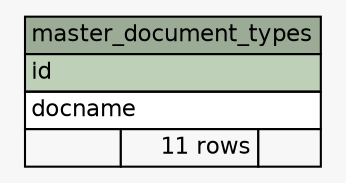 // dot 2.2.1 on Windows 10 10.0
// SchemaSpy rev 590
digraph "master_document_types" {
  graph [
    rankdir="RL"
    bgcolor="#f7f7f7"
    nodesep="0.18"
    ranksep="0.46"
    fontname="Helvetica"
    fontsize="11"
  ];
  node [
    fontname="Helvetica"
    fontsize="11"
    shape="plaintext"
  ];
  edge [
    arrowsize="0.8"
  ];
  "master_document_types" [
    label=<
    <TABLE BORDER="0" CELLBORDER="1" CELLSPACING="0" BGCOLOR="#ffffff">
      <TR><TD COLSPAN="3" BGCOLOR="#9bab96" ALIGN="CENTER">master_document_types</TD></TR>
      <TR><TD PORT="id" COLSPAN="3" BGCOLOR="#bed1b8" ALIGN="LEFT">id</TD></TR>
      <TR><TD PORT="docname" COLSPAN="3" ALIGN="LEFT">docname</TD></TR>
      <TR><TD ALIGN="LEFT" BGCOLOR="#f7f7f7">  </TD><TD ALIGN="RIGHT" BGCOLOR="#f7f7f7">11 rows</TD><TD ALIGN="RIGHT" BGCOLOR="#f7f7f7">  </TD></TR>
    </TABLE>>
    URL="tables/master_document_types.html"
    tooltip="master_document_types"
  ];
}
